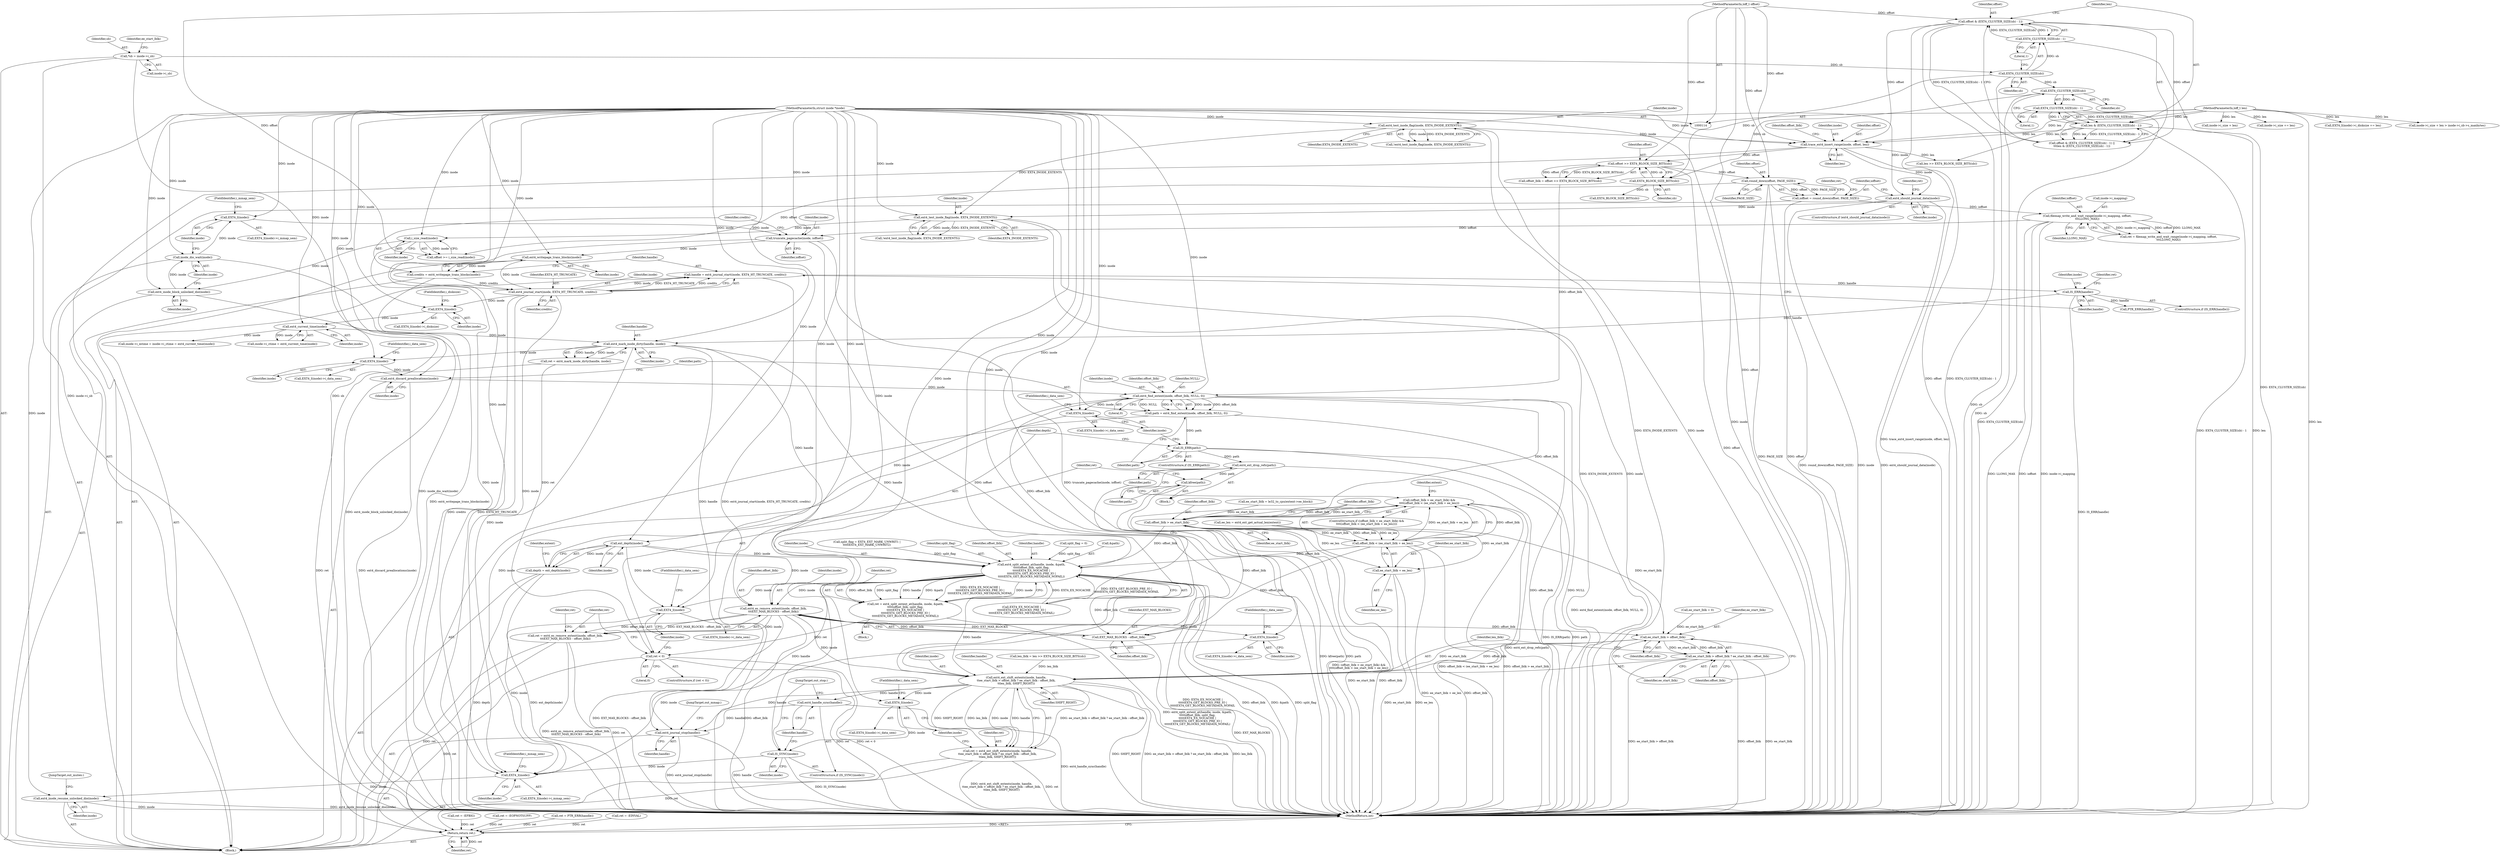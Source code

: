 digraph "0_linux_ea3d7209ca01da209cda6f0dea8be9cc4b7a933b_0@API" {
"1000339" [label="(Call,ext4_discard_preallocations(inode))"];
"1000336" [label="(Call,EXT4_I(inode))"];
"1000327" [label="(Call,ext4_mark_inode_dirty(handle, inode))"];
"1000296" [label="(Call,IS_ERR(handle))"];
"1000289" [label="(Call,handle = ext4_journal_start(inode, EXT4_HT_TRUNCATE, credits))"];
"1000291" [label="(Call,ext4_journal_start(inode, EXT4_HT_TRUNCATE, credits))"];
"1000287" [label="(Call,ext4_writepage_trans_blocks(inode))"];
"1000282" [label="(Call,truncate_pagecache(inode, ioffset))"];
"1000279" [label="(Call,EXT4_I(inode))"];
"1000274" [label="(Call,inode_dio_wait(inode))"];
"1000272" [label="(Call,ext4_inode_block_unlocked_dio(inode))"];
"1000264" [label="(Call,i_size_read(inode))"];
"1000234" [label="(Call,ext4_test_inode_flag(inode, EXT4_INODE_EXTENTS))"];
"1000197" [label="(Call,ext4_should_journal_data(inode))"];
"1000180" [label="(Call,trace_ext4_insert_range(inode, offset, len))"];
"1000148" [label="(Call,ext4_test_inode_flag(inode, EXT4_INODE_EXTENTS))"];
"1000115" [label="(MethodParameterIn,struct inode *inode)"];
"1000156" [label="(Call,offset & (EXT4_CLUSTER_SIZE(sb) - 1))"];
"1000116" [label="(MethodParameterIn,loff_t offset)"];
"1000158" [label="(Call,EXT4_CLUSTER_SIZE(sb) - 1)"];
"1000159" [label="(Call,EXT4_CLUSTER_SIZE(sb))"];
"1000120" [label="(Call,*sb = inode->i_sb)"];
"1000162" [label="(Call,len & (EXT4_CLUSTER_SIZE(sb) - 1))"];
"1000117" [label="(MethodParameterIn,loff_t len)"];
"1000164" [label="(Call,EXT4_CLUSTER_SIZE(sb) - 1)"];
"1000165" [label="(Call,EXT4_CLUSTER_SIZE(sb))"];
"1000217" [label="(Call,filemap_write_and_wait_range(inode->i_mapping, ioffset,\n\t\t\tLLONG_MAX))"];
"1000210" [label="(Call,ioffset = round_down(offset, PAGE_SIZE))"];
"1000212" [label="(Call,round_down(offset, PAGE_SIZE))"];
"1000186" [label="(Call,offset >> EXT4_BLOCK_SIZE_BITS(sb))"];
"1000188" [label="(Call,EXT4_BLOCK_SIZE_BITS(sb))"];
"1000285" [label="(Call,credits = ext4_writepage_trans_blocks(inode))"];
"1000323" [label="(Call,ext4_current_time(inode))"];
"1000311" [label="(Call,EXT4_I(inode))"];
"1000343" [label="(Call,ext4_find_extent(inode, offset_lblk, NULL, 0))"];
"1000341" [label="(Call,path = ext4_find_extent(inode, offset_lblk, NULL, 0))"];
"1000349" [label="(Call,IS_ERR(path))"];
"1000416" [label="(Call,ext4_ext_drop_refs(path))"];
"1000418" [label="(Call,kfree(path))"];
"1000355" [label="(Call,EXT4_I(inode))"];
"1000481" [label="(Call,EXT4_I(inode))"];
"1000484" [label="(Call,ext4_inode_resume_unlocked_dio(inode))"];
"1000361" [label="(Call,ext_depth(inode))"];
"1000359" [label="(Call,depth = ext_depth(inode))"];
"1000404" [label="(Call,ext4_split_extent_at(handle, inode, &path,\n\t\t\t\t\toffset_lblk, split_flag,\n\t\t\t\t\tEXT4_EX_NOCACHE |\n\t\t\t\t\tEXT4_GET_BLOCKS_PRE_IO |\n\t\t\t\t\tEXT4_GET_BLOCKS_METADATA_NOFAIL))"];
"1000402" [label="(Call,ret = ext4_split_extent_at(handle, inode, &path,\n\t\t\t\t\toffset_lblk, split_flag,\n\t\t\t\t\tEXT4_EX_NOCACHE |\n\t\t\t\t\tEXT4_GET_BLOCKS_PRE_IO |\n\t\t\t\t\tEXT4_GET_BLOCKS_METADATA_NOFAIL))"];
"1000421" [label="(Call,ret < 0)"];
"1000492" [label="(Return,return ret;)"];
"1000428" [label="(Call,EXT4_I(inode))"];
"1000434" [label="(Call,ext4_es_remove_extent(inode, offset_lblk,\n\t\t\tEXT_MAX_BLOCKS - offset_lblk))"];
"1000432" [label="(Call,ret = ext4_es_remove_extent(inode, offset_lblk,\n\t\t\tEXT_MAX_BLOCKS - offset_lblk))"];
"1000446" [label="(Call,EXT4_I(inode))"];
"1000452" [label="(Call,ext4_ext_shift_extents(inode, handle,\n\t\tee_start_lblk > offset_lblk ? ee_start_lblk : offset_lblk,\n\t\tlen_lblk, SHIFT_RIGHT))"];
"1000450" [label="(Call,ret = ext4_ext_shift_extents(inode, handle,\n\t\tee_start_lblk > offset_lblk ? ee_start_lblk : offset_lblk,\n\t\tlen_lblk, SHIFT_RIGHT))"];
"1000466" [label="(Call,EXT4_I(inode))"];
"1000470" [label="(Call,IS_SYNC(inode))"];
"1000472" [label="(Call,ext4_handle_sync(handle))"];
"1000475" [label="(Call,ext4_journal_stop(handle))"];
"1000456" [label="(Call,ee_start_lblk > offset_lblk)"];
"1000455" [label="(Call,ee_start_lblk > offset_lblk ? ee_start_lblk : offset_lblk)"];
"1000437" [label="(Call,EXT_MAX_BLOCKS - offset_lblk)"];
"1000385" [label="(Call,offset_lblk > ee_start_lblk)"];
"1000384" [label="(Call,(offset_lblk > ee_start_lblk) &&\n\t\t\t\t(offset_lblk < (ee_start_lblk + ee_len)))"];
"1000388" [label="(Call,offset_lblk < (ee_start_lblk + ee_len))"];
"1000390" [label="(Call,ee_start_lblk + ee_len)"];
"1000494" [label="(MethodReturn,int)"];
"1000265" [label="(Identifier,inode)"];
"1000189" [label="(Identifier,sb)"];
"1000482" [label="(Identifier,inode)"];
"1000274" [label="(Call,inode_dio_wait(inode))"];
"1000453" [label="(Identifier,inode)"];
"1000391" [label="(Identifier,ee_start_lblk)"];
"1000117" [label="(MethodParameterIn,loff_t len)"];
"1000477" [label="(JumpTarget,out_mmap:)"];
"1000235" [label="(Identifier,inode)"];
"1000340" [label="(Identifier,inode)"];
"1000469" [label="(ControlStructure,if (IS_SYNC(inode)))"];
"1000197" [label="(Call,ext4_should_journal_data(inode))"];
"1000288" [label="(Identifier,inode)"];
"1000120" [label="(Call,*sb = inode->i_sb)"];
"1000295" [label="(ControlStructure,if (IS_ERR(handle)))"];
"1000286" [label="(Identifier,credits)"];
"1000180" [label="(Call,trace_ext4_insert_range(inode, offset, len))"];
"1000402" [label="(Call,ret = ext4_split_extent_at(handle, inode, &path,\n\t\t\t\t\toffset_lblk, split_flag,\n\t\t\t\t\tEXT4_EX_NOCACHE |\n\t\t\t\t\tEXT4_GET_BLOCKS_PRE_IO |\n\t\t\t\t\tEXT4_GET_BLOCKS_METADATA_NOFAIL))"];
"1000475" [label="(Call,ext4_journal_stop(handle))"];
"1000451" [label="(Identifier,ret)"];
"1000293" [label="(Identifier,EXT4_HT_TRUNCATE)"];
"1000362" [label="(Identifier,inode)"];
"1000304" [label="(Call,inode->i_size += len)"];
"1000187" [label="(Identifier,offset)"];
"1000131" [label="(Call,ee_start_lblk = 0)"];
"1000345" [label="(Identifier,offset_lblk)"];
"1000485" [label="(Identifier,inode)"];
"1000383" [label="(ControlStructure,if ((offset_lblk > ee_start_lblk) &&\n\t\t\t\t(offset_lblk < (ee_start_lblk + ee_len))))"];
"1000470" [label="(Call,IS_SYNC(inode))"];
"1000492" [label="(Return,return ret;)"];
"1000161" [label="(Literal,1)"];
"1000158" [label="(Call,EXT4_CLUSTER_SIZE(sb) - 1)"];
"1000313" [label="(FieldIdentifier,i_disksize)"];
"1000336" [label="(Call,EXT4_I(inode))"];
"1000218" [label="(Call,inode->i_mapping)"];
"1000360" [label="(Identifier,depth)"];
"1000403" [label="(Identifier,ret)"];
"1000122" [label="(Call,inode->i_sb)"];
"1000162" [label="(Call,len & (EXT4_CLUSTER_SIZE(sb) - 1))"];
"1000436" [label="(Identifier,offset_lblk)"];
"1000309" [label="(Call,EXT4_I(inode)->i_disksize += len)"];
"1000188" [label="(Call,EXT4_BLOCK_SIZE_BITS(sb))"];
"1000290" [label="(Identifier,handle)"];
"1000285" [label="(Call,credits = ext4_writepage_trans_blocks(inode))"];
"1000361" [label="(Call,ext_depth(inode))"];
"1000433" [label="(Identifier,ret)"];
"1000116" [label="(MethodParameterIn,loff_t offset)"];
"1000466" [label="(Call,EXT4_I(inode))"];
"1000418" [label="(Call,kfree(path))"];
"1000437" [label="(Call,EXT_MAX_BLOCKS - offset_lblk)"];
"1000455" [label="(Call,ee_start_lblk > offset_lblk ? ee_start_lblk : offset_lblk)"];
"1000454" [label="(Identifier,handle)"];
"1000182" [label="(Identifier,offset)"];
"1000359" [label="(Call,depth = ext_depth(inode))"];
"1000405" [label="(Identifier,handle)"];
"1000461" [label="(Identifier,len_lblk)"];
"1000421" [label="(Call,ret < 0)"];
"1000435" [label="(Identifier,inode)"];
"1000297" [label="(Identifier,handle)"];
"1000356" [label="(Identifier,inode)"];
"1000275" [label="(Identifier,inode)"];
"1000212" [label="(Call,round_down(offset, PAGE_SIZE))"];
"1000354" [label="(Call,EXT4_I(inode)->i_data_sem)"];
"1000256" [label="(Call,ret = -EFBIG)"];
"1000311" [label="(Call,EXT4_I(inode))"];
"1000236" [label="(Identifier,EXT4_INODE_EXTENTS)"];
"1000118" [label="(Block,)"];
"1000319" [label="(Call,inode->i_ctime = ext4_current_time(inode))"];
"1000422" [label="(Identifier,ret)"];
"1000323" [label="(Call,ext4_current_time(inode))"];
"1000428" [label="(Call,EXT4_I(inode))"];
"1000432" [label="(Call,ret = ext4_es_remove_extent(inode, offset_lblk,\n\t\t\tEXT_MAX_BLOCKS - offset_lblk))"];
"1000346" [label="(Identifier,NULL)"];
"1000147" [label="(Call,!ext4_test_inode_flag(inode, EXT4_INODE_EXTENTS))"];
"1000483" [label="(FieldIdentifier,i_mmap_sem)"];
"1000150" [label="(Identifier,EXT4_INODE_EXTENTS)"];
"1000434" [label="(Call,ext4_es_remove_extent(inode, offset_lblk,\n\t\t\tEXT_MAX_BLOCKS - offset_lblk))"];
"1000389" [label="(Identifier,offset_lblk)"];
"1000459" [label="(Identifier,ee_start_lblk)"];
"1000216" [label="(Identifier,ret)"];
"1000159" [label="(Call,EXT4_CLUSTER_SIZE(sb))"];
"1000349" [label="(Call,IS_ERR(path))"];
"1000493" [label="(Identifier,ret)"];
"1000450" [label="(Call,ret = ext4_ext_shift_extents(inode, handle,\n\t\tee_start_lblk > offset_lblk ? ee_start_lblk : offset_lblk,\n\t\tlen_lblk, SHIFT_RIGHT))"];
"1000165" [label="(Call,EXT4_CLUSTER_SIZE(sb))"];
"1000238" [label="(Call,ret = -EOPNOTSUPP)"];
"1000222" [label="(Identifier,LLONG_MAX)"];
"1000481" [label="(Call,EXT4_I(inode))"];
"1000217" [label="(Call,filemap_write_and_wait_range(inode->i_mapping, ioffset,\n\t\t\tLLONG_MAX))"];
"1000344" [label="(Identifier,inode)"];
"1000280" [label="(Identifier,inode)"];
"1000201" [label="(Identifier,ret)"];
"1000234" [label="(Call,ext4_test_inode_flag(inode, EXT4_INODE_EXTENTS))"];
"1000329" [label="(Identifier,inode)"];
"1000357" [label="(FieldIdentifier,i_data_sem)"];
"1000393" [label="(Block,)"];
"1000164" [label="(Call,EXT4_CLUSTER_SIZE(sb) - 1)"];
"1000160" [label="(Identifier,sb)"];
"1000430" [label="(FieldIdentifier,i_data_sem)"];
"1000386" [label="(Identifier,offset_lblk)"];
"1000474" [label="(JumpTarget,out_stop:)"];
"1000373" [label="(Call,ee_start_lblk = le32_to_cpu(extent->ee_block))"];
"1000132" [label="(Identifier,ee_start_lblk)"];
"1000448" [label="(FieldIdentifier,i_data_sem)"];
"1000438" [label="(Identifier,EXT_MAX_BLOCKS)"];
"1000446" [label="(Call,EXT4_I(inode))"];
"1000292" [label="(Identifier,inode)"];
"1000417" [label="(Identifier,path)"];
"1000324" [label="(Identifier,inode)"];
"1000385" [label="(Call,offset_lblk > ee_start_lblk)"];
"1000184" [label="(Call,offset_lblk = offset >> EXT4_BLOCK_SIZE_BITS(sb))"];
"1000312" [label="(Identifier,inode)"];
"1000142" [label="(Call,split_flag = 0)"];
"1000439" [label="(Identifier,offset_lblk)"];
"1000279" [label="(Call,EXT4_I(inode))"];
"1000355" [label="(Call,EXT4_I(inode))"];
"1000244" [label="(Call,inode->i_size + len > inode->i_sb->s_maxbytes)"];
"1000486" [label="(JumpTarget,out_mutex:)"];
"1000392" [label="(Identifier,ee_len)"];
"1000221" [label="(Identifier,ioffset)"];
"1000315" [label="(Call,inode->i_mtime = inode->i_ctime = ext4_current_time(inode))"];
"1000299" [label="(Call,ret = PTR_ERR(handle))"];
"1000264" [label="(Call,i_size_read(inode))"];
"1000115" [label="(MethodParameterIn,struct inode *inode)"];
"1000166" [label="(Identifier,sb)"];
"1000325" [label="(Call,ret = ext4_mark_inode_dirty(handle, inode))"];
"1000396" [label="(Identifier,extent)"];
"1000328" [label="(Identifier,handle)"];
"1000379" [label="(Call,ee_len = ext4_ext_get_actual_len(extent))"];
"1000300" [label="(Identifier,ret)"];
"1000407" [label="(Call,&path)"];
"1000387" [label="(Identifier,ee_start_lblk)"];
"1000190" [label="(Call,len_lblk = len >> EXT4_BLOCK_SIZE_BITS(sb))"];
"1000411" [label="(Call,EXT4_EX_NOCACHE |\n\t\t\t\t\tEXT4_GET_BLOCKS_PRE_IO |\n\t\t\t\t\tEXT4_GET_BLOCKS_METADATA_NOFAIL)"];
"1000186" [label="(Call,offset >> EXT4_BLOCK_SIZE_BITS(sb))"];
"1000342" [label="(Identifier,path)"];
"1000156" [label="(Call,offset & (EXT4_CLUSTER_SIZE(sb) - 1))"];
"1000419" [label="(Identifier,path)"];
"1000457" [label="(Identifier,ee_start_lblk)"];
"1000211" [label="(Identifier,ioffset)"];
"1000406" [label="(Identifier,inode)"];
"1000272" [label="(Call,ext4_inode_block_unlocked_dio(inode))"];
"1000294" [label="(Identifier,credits)"];
"1000335" [label="(Call,EXT4_I(inode)->i_data_sem)"];
"1000198" [label="(Identifier,inode)"];
"1000192" [label="(Call,len >> EXT4_BLOCK_SIZE_BITS(sb))"];
"1000183" [label="(Identifier,len)"];
"1000310" [label="(Call,EXT4_I(inode)->i_disksize)"];
"1000210" [label="(Call,ioffset = round_down(offset, PAGE_SIZE))"];
"1000348" [label="(ControlStructure,if (IS_ERR(path)))"];
"1000185" [label="(Identifier,offset_lblk)"];
"1000214" [label="(Identifier,PAGE_SIZE)"];
"1000364" [label="(Identifier,extent)"];
"1000233" [label="(Call,!ext4_test_inode_flag(inode, EXT4_INODE_EXTENTS))"];
"1000296" [label="(Call,IS_ERR(handle))"];
"1000397" [label="(Call,split_flag = EXT4_EXT_MARK_UNWRIT1 |\n\t\t\t\t\tEXT4_EXT_MARK_UNWRIT2)"];
"1000155" [label="(Call,offset & (EXT4_CLUSTER_SIZE(sb) - 1) ||\n\t\t\tlen & (EXT4_CLUSTER_SIZE(sb) - 1))"];
"1000423" [label="(Literal,0)"];
"1000462" [label="(Identifier,SHIFT_RIGHT)"];
"1000429" [label="(Identifier,inode)"];
"1000460" [label="(Identifier,offset_lblk)"];
"1000338" [label="(FieldIdentifier,i_data_sem)"];
"1000468" [label="(FieldIdentifier,i_data_sem)"];
"1000420" [label="(ControlStructure,if (ret < 0))"];
"1000327" [label="(Call,ext4_mark_inode_dirty(handle, inode))"];
"1000452" [label="(Call,ext4_ext_shift_extents(inode, handle,\n\t\tee_start_lblk > offset_lblk ? ee_start_lblk : offset_lblk,\n\t\tlen_lblk, SHIFT_RIGHT))"];
"1000343" [label="(Call,ext4_find_extent(inode, offset_lblk, NULL, 0))"];
"1000456" [label="(Call,ee_start_lblk > offset_lblk)"];
"1000471" [label="(Identifier,inode)"];
"1000283" [label="(Identifier,inode)"];
"1000476" [label="(Identifier,handle)"];
"1000410" [label="(Identifier,split_flag)"];
"1000267" [label="(Call,ret = -EINVAL)"];
"1000291" [label="(Call,ext4_journal_start(inode, EXT4_HT_TRUNCATE, credits))"];
"1000163" [label="(Identifier,len)"];
"1000465" [label="(Call,EXT4_I(inode)->i_data_sem)"];
"1000278" [label="(Call,EXT4_I(inode)->i_mmap_sem)"];
"1000157" [label="(Identifier,offset)"];
"1000347" [label="(Literal,0)"];
"1000167" [label="(Literal,1)"];
"1000447" [label="(Identifier,inode)"];
"1000194" [label="(Call,EXT4_BLOCK_SIZE_BITS(sb))"];
"1000196" [label="(ControlStructure,if (ext4_should_journal_data(inode)))"];
"1000284" [label="(Identifier,ioffset)"];
"1000213" [label="(Identifier,offset)"];
"1000480" [label="(Call,EXT4_I(inode)->i_mmap_sem)"];
"1000427" [label="(Call,EXT4_I(inode)->i_data_sem)"];
"1000262" [label="(Call,offset >= i_size_read(inode))"];
"1000388" [label="(Call,offset_lblk < (ee_start_lblk + ee_len))"];
"1000301" [label="(Call,PTR_ERR(handle))"];
"1000441" [label="(Identifier,ret)"];
"1000281" [label="(FieldIdentifier,i_mmap_sem)"];
"1000390" [label="(Call,ee_start_lblk + ee_len)"];
"1000306" [label="(Identifier,inode)"];
"1000282" [label="(Call,truncate_pagecache(inode, ioffset))"];
"1000287" [label="(Call,ext4_writepage_trans_blocks(inode))"];
"1000149" [label="(Identifier,inode)"];
"1000339" [label="(Call,ext4_discard_preallocations(inode))"];
"1000350" [label="(Identifier,path)"];
"1000467" [label="(Identifier,inode)"];
"1000273" [label="(Identifier,inode)"];
"1000289" [label="(Call,handle = ext4_journal_start(inode, EXT4_HT_TRUNCATE, credits))"];
"1000472" [label="(Call,ext4_handle_sync(handle))"];
"1000372" [label="(Block,)"];
"1000337" [label="(Identifier,inode)"];
"1000445" [label="(Call,EXT4_I(inode)->i_data_sem)"];
"1000181" [label="(Identifier,inode)"];
"1000404" [label="(Call,ext4_split_extent_at(handle, inode, &path,\n\t\t\t\t\toffset_lblk, split_flag,\n\t\t\t\t\tEXT4_EX_NOCACHE |\n\t\t\t\t\tEXT4_GET_BLOCKS_PRE_IO |\n\t\t\t\t\tEXT4_GET_BLOCKS_METADATA_NOFAIL))"];
"1000341" [label="(Call,path = ext4_find_extent(inode, offset_lblk, NULL, 0))"];
"1000245" [label="(Call,inode->i_size + len)"];
"1000458" [label="(Identifier,offset_lblk)"];
"1000384" [label="(Call,(offset_lblk > ee_start_lblk) &&\n\t\t\t\t(offset_lblk < (ee_start_lblk + ee_len)))"];
"1000148" [label="(Call,ext4_test_inode_flag(inode, EXT4_INODE_EXTENTS))"];
"1000484" [label="(Call,ext4_inode_resume_unlocked_dio(inode))"];
"1000416" [label="(Call,ext4_ext_drop_refs(path))"];
"1000473" [label="(Identifier,handle)"];
"1000409" [label="(Identifier,offset_lblk)"];
"1000215" [label="(Call,ret = filemap_write_and_wait_range(inode->i_mapping, ioffset,\n\t\t\tLLONG_MAX))"];
"1000121" [label="(Identifier,sb)"];
"1000339" -> "1000118"  [label="AST: "];
"1000339" -> "1000340"  [label="CFG: "];
"1000340" -> "1000339"  [label="AST: "];
"1000342" -> "1000339"  [label="CFG: "];
"1000339" -> "1000494"  [label="DDG: ext4_discard_preallocations(inode)"];
"1000336" -> "1000339"  [label="DDG: inode"];
"1000115" -> "1000339"  [label="DDG: inode"];
"1000339" -> "1000343"  [label="DDG: inode"];
"1000336" -> "1000335"  [label="AST: "];
"1000336" -> "1000337"  [label="CFG: "];
"1000337" -> "1000336"  [label="AST: "];
"1000338" -> "1000336"  [label="CFG: "];
"1000327" -> "1000336"  [label="DDG: inode"];
"1000115" -> "1000336"  [label="DDG: inode"];
"1000327" -> "1000325"  [label="AST: "];
"1000327" -> "1000329"  [label="CFG: "];
"1000328" -> "1000327"  [label="AST: "];
"1000329" -> "1000327"  [label="AST: "];
"1000325" -> "1000327"  [label="CFG: "];
"1000327" -> "1000325"  [label="DDG: handle"];
"1000327" -> "1000325"  [label="DDG: inode"];
"1000296" -> "1000327"  [label="DDG: handle"];
"1000323" -> "1000327"  [label="DDG: inode"];
"1000115" -> "1000327"  [label="DDG: inode"];
"1000327" -> "1000404"  [label="DDG: handle"];
"1000327" -> "1000452"  [label="DDG: handle"];
"1000327" -> "1000475"  [label="DDG: handle"];
"1000327" -> "1000481"  [label="DDG: inode"];
"1000296" -> "1000295"  [label="AST: "];
"1000296" -> "1000297"  [label="CFG: "];
"1000297" -> "1000296"  [label="AST: "];
"1000300" -> "1000296"  [label="CFG: "];
"1000306" -> "1000296"  [label="CFG: "];
"1000296" -> "1000494"  [label="DDG: IS_ERR(handle)"];
"1000289" -> "1000296"  [label="DDG: handle"];
"1000296" -> "1000301"  [label="DDG: handle"];
"1000289" -> "1000118"  [label="AST: "];
"1000289" -> "1000291"  [label="CFG: "];
"1000290" -> "1000289"  [label="AST: "];
"1000291" -> "1000289"  [label="AST: "];
"1000297" -> "1000289"  [label="CFG: "];
"1000289" -> "1000494"  [label="DDG: ext4_journal_start(inode, EXT4_HT_TRUNCATE, credits)"];
"1000291" -> "1000289"  [label="DDG: inode"];
"1000291" -> "1000289"  [label="DDG: EXT4_HT_TRUNCATE"];
"1000291" -> "1000289"  [label="DDG: credits"];
"1000291" -> "1000294"  [label="CFG: "];
"1000292" -> "1000291"  [label="AST: "];
"1000293" -> "1000291"  [label="AST: "];
"1000294" -> "1000291"  [label="AST: "];
"1000291" -> "1000494"  [label="DDG: credits"];
"1000291" -> "1000494"  [label="DDG: EXT4_HT_TRUNCATE"];
"1000287" -> "1000291"  [label="DDG: inode"];
"1000115" -> "1000291"  [label="DDG: inode"];
"1000285" -> "1000291"  [label="DDG: credits"];
"1000291" -> "1000311"  [label="DDG: inode"];
"1000291" -> "1000481"  [label="DDG: inode"];
"1000287" -> "1000285"  [label="AST: "];
"1000287" -> "1000288"  [label="CFG: "];
"1000288" -> "1000287"  [label="AST: "];
"1000285" -> "1000287"  [label="CFG: "];
"1000287" -> "1000285"  [label="DDG: inode"];
"1000282" -> "1000287"  [label="DDG: inode"];
"1000115" -> "1000287"  [label="DDG: inode"];
"1000282" -> "1000118"  [label="AST: "];
"1000282" -> "1000284"  [label="CFG: "];
"1000283" -> "1000282"  [label="AST: "];
"1000284" -> "1000282"  [label="AST: "];
"1000286" -> "1000282"  [label="CFG: "];
"1000282" -> "1000494"  [label="DDG: truncate_pagecache(inode, ioffset)"];
"1000282" -> "1000494"  [label="DDG: ioffset"];
"1000279" -> "1000282"  [label="DDG: inode"];
"1000115" -> "1000282"  [label="DDG: inode"];
"1000217" -> "1000282"  [label="DDG: ioffset"];
"1000279" -> "1000278"  [label="AST: "];
"1000279" -> "1000280"  [label="CFG: "];
"1000280" -> "1000279"  [label="AST: "];
"1000281" -> "1000279"  [label="CFG: "];
"1000274" -> "1000279"  [label="DDG: inode"];
"1000115" -> "1000279"  [label="DDG: inode"];
"1000274" -> "1000118"  [label="AST: "];
"1000274" -> "1000275"  [label="CFG: "];
"1000275" -> "1000274"  [label="AST: "];
"1000280" -> "1000274"  [label="CFG: "];
"1000274" -> "1000494"  [label="DDG: inode_dio_wait(inode)"];
"1000272" -> "1000274"  [label="DDG: inode"];
"1000115" -> "1000274"  [label="DDG: inode"];
"1000272" -> "1000118"  [label="AST: "];
"1000272" -> "1000273"  [label="CFG: "];
"1000273" -> "1000272"  [label="AST: "];
"1000275" -> "1000272"  [label="CFG: "];
"1000272" -> "1000494"  [label="DDG: ext4_inode_block_unlocked_dio(inode)"];
"1000264" -> "1000272"  [label="DDG: inode"];
"1000115" -> "1000272"  [label="DDG: inode"];
"1000264" -> "1000262"  [label="AST: "];
"1000264" -> "1000265"  [label="CFG: "];
"1000265" -> "1000264"  [label="AST: "];
"1000262" -> "1000264"  [label="CFG: "];
"1000264" -> "1000494"  [label="DDG: inode"];
"1000264" -> "1000262"  [label="DDG: inode"];
"1000234" -> "1000264"  [label="DDG: inode"];
"1000115" -> "1000264"  [label="DDG: inode"];
"1000234" -> "1000233"  [label="AST: "];
"1000234" -> "1000236"  [label="CFG: "];
"1000235" -> "1000234"  [label="AST: "];
"1000236" -> "1000234"  [label="AST: "];
"1000233" -> "1000234"  [label="CFG: "];
"1000234" -> "1000494"  [label="DDG: EXT4_INODE_EXTENTS"];
"1000234" -> "1000494"  [label="DDG: inode"];
"1000234" -> "1000233"  [label="DDG: inode"];
"1000234" -> "1000233"  [label="DDG: EXT4_INODE_EXTENTS"];
"1000197" -> "1000234"  [label="DDG: inode"];
"1000115" -> "1000234"  [label="DDG: inode"];
"1000148" -> "1000234"  [label="DDG: EXT4_INODE_EXTENTS"];
"1000197" -> "1000196"  [label="AST: "];
"1000197" -> "1000198"  [label="CFG: "];
"1000198" -> "1000197"  [label="AST: "];
"1000201" -> "1000197"  [label="CFG: "];
"1000211" -> "1000197"  [label="CFG: "];
"1000197" -> "1000494"  [label="DDG: ext4_should_journal_data(inode)"];
"1000197" -> "1000494"  [label="DDG: inode"];
"1000180" -> "1000197"  [label="DDG: inode"];
"1000115" -> "1000197"  [label="DDG: inode"];
"1000180" -> "1000118"  [label="AST: "];
"1000180" -> "1000183"  [label="CFG: "];
"1000181" -> "1000180"  [label="AST: "];
"1000182" -> "1000180"  [label="AST: "];
"1000183" -> "1000180"  [label="AST: "];
"1000185" -> "1000180"  [label="CFG: "];
"1000180" -> "1000494"  [label="DDG: trace_ext4_insert_range(inode, offset, len)"];
"1000148" -> "1000180"  [label="DDG: inode"];
"1000115" -> "1000180"  [label="DDG: inode"];
"1000156" -> "1000180"  [label="DDG: offset"];
"1000116" -> "1000180"  [label="DDG: offset"];
"1000162" -> "1000180"  [label="DDG: len"];
"1000117" -> "1000180"  [label="DDG: len"];
"1000180" -> "1000186"  [label="DDG: offset"];
"1000180" -> "1000192"  [label="DDG: len"];
"1000148" -> "1000147"  [label="AST: "];
"1000148" -> "1000150"  [label="CFG: "];
"1000149" -> "1000148"  [label="AST: "];
"1000150" -> "1000148"  [label="AST: "];
"1000147" -> "1000148"  [label="CFG: "];
"1000148" -> "1000494"  [label="DDG: inode"];
"1000148" -> "1000494"  [label="DDG: EXT4_INODE_EXTENTS"];
"1000148" -> "1000147"  [label="DDG: inode"];
"1000148" -> "1000147"  [label="DDG: EXT4_INODE_EXTENTS"];
"1000115" -> "1000148"  [label="DDG: inode"];
"1000115" -> "1000114"  [label="AST: "];
"1000115" -> "1000494"  [label="DDG: inode"];
"1000115" -> "1000311"  [label="DDG: inode"];
"1000115" -> "1000323"  [label="DDG: inode"];
"1000115" -> "1000343"  [label="DDG: inode"];
"1000115" -> "1000355"  [label="DDG: inode"];
"1000115" -> "1000361"  [label="DDG: inode"];
"1000115" -> "1000404"  [label="DDG: inode"];
"1000115" -> "1000428"  [label="DDG: inode"];
"1000115" -> "1000434"  [label="DDG: inode"];
"1000115" -> "1000446"  [label="DDG: inode"];
"1000115" -> "1000452"  [label="DDG: inode"];
"1000115" -> "1000466"  [label="DDG: inode"];
"1000115" -> "1000470"  [label="DDG: inode"];
"1000115" -> "1000481"  [label="DDG: inode"];
"1000115" -> "1000484"  [label="DDG: inode"];
"1000156" -> "1000155"  [label="AST: "];
"1000156" -> "1000158"  [label="CFG: "];
"1000157" -> "1000156"  [label="AST: "];
"1000158" -> "1000156"  [label="AST: "];
"1000163" -> "1000156"  [label="CFG: "];
"1000155" -> "1000156"  [label="CFG: "];
"1000156" -> "1000494"  [label="DDG: offset"];
"1000156" -> "1000494"  [label="DDG: EXT4_CLUSTER_SIZE(sb) - 1"];
"1000156" -> "1000155"  [label="DDG: offset"];
"1000156" -> "1000155"  [label="DDG: EXT4_CLUSTER_SIZE(sb) - 1"];
"1000116" -> "1000156"  [label="DDG: offset"];
"1000158" -> "1000156"  [label="DDG: EXT4_CLUSTER_SIZE(sb)"];
"1000158" -> "1000156"  [label="DDG: 1"];
"1000116" -> "1000114"  [label="AST: "];
"1000116" -> "1000494"  [label="DDG: offset"];
"1000116" -> "1000186"  [label="DDG: offset"];
"1000116" -> "1000212"  [label="DDG: offset"];
"1000116" -> "1000262"  [label="DDG: offset"];
"1000158" -> "1000161"  [label="CFG: "];
"1000159" -> "1000158"  [label="AST: "];
"1000161" -> "1000158"  [label="AST: "];
"1000158" -> "1000494"  [label="DDG: EXT4_CLUSTER_SIZE(sb)"];
"1000159" -> "1000158"  [label="DDG: sb"];
"1000159" -> "1000160"  [label="CFG: "];
"1000160" -> "1000159"  [label="AST: "];
"1000161" -> "1000159"  [label="CFG: "];
"1000159" -> "1000494"  [label="DDG: sb"];
"1000120" -> "1000159"  [label="DDG: sb"];
"1000159" -> "1000165"  [label="DDG: sb"];
"1000159" -> "1000188"  [label="DDG: sb"];
"1000120" -> "1000118"  [label="AST: "];
"1000120" -> "1000122"  [label="CFG: "];
"1000121" -> "1000120"  [label="AST: "];
"1000122" -> "1000120"  [label="AST: "];
"1000132" -> "1000120"  [label="CFG: "];
"1000120" -> "1000494"  [label="DDG: sb"];
"1000120" -> "1000494"  [label="DDG: inode->i_sb"];
"1000162" -> "1000155"  [label="AST: "];
"1000162" -> "1000164"  [label="CFG: "];
"1000163" -> "1000162"  [label="AST: "];
"1000164" -> "1000162"  [label="AST: "];
"1000155" -> "1000162"  [label="CFG: "];
"1000162" -> "1000494"  [label="DDG: EXT4_CLUSTER_SIZE(sb) - 1"];
"1000162" -> "1000494"  [label="DDG: len"];
"1000162" -> "1000155"  [label="DDG: len"];
"1000162" -> "1000155"  [label="DDG: EXT4_CLUSTER_SIZE(sb) - 1"];
"1000117" -> "1000162"  [label="DDG: len"];
"1000164" -> "1000162"  [label="DDG: EXT4_CLUSTER_SIZE(sb)"];
"1000164" -> "1000162"  [label="DDG: 1"];
"1000117" -> "1000114"  [label="AST: "];
"1000117" -> "1000494"  [label="DDG: len"];
"1000117" -> "1000192"  [label="DDG: len"];
"1000117" -> "1000244"  [label="DDG: len"];
"1000117" -> "1000245"  [label="DDG: len"];
"1000117" -> "1000304"  [label="DDG: len"];
"1000117" -> "1000309"  [label="DDG: len"];
"1000164" -> "1000167"  [label="CFG: "];
"1000165" -> "1000164"  [label="AST: "];
"1000167" -> "1000164"  [label="AST: "];
"1000164" -> "1000494"  [label="DDG: EXT4_CLUSTER_SIZE(sb)"];
"1000165" -> "1000164"  [label="DDG: sb"];
"1000165" -> "1000166"  [label="CFG: "];
"1000166" -> "1000165"  [label="AST: "];
"1000167" -> "1000165"  [label="CFG: "];
"1000165" -> "1000494"  [label="DDG: sb"];
"1000165" -> "1000188"  [label="DDG: sb"];
"1000217" -> "1000215"  [label="AST: "];
"1000217" -> "1000222"  [label="CFG: "];
"1000218" -> "1000217"  [label="AST: "];
"1000221" -> "1000217"  [label="AST: "];
"1000222" -> "1000217"  [label="AST: "];
"1000215" -> "1000217"  [label="CFG: "];
"1000217" -> "1000494"  [label="DDG: ioffset"];
"1000217" -> "1000494"  [label="DDG: inode->i_mapping"];
"1000217" -> "1000494"  [label="DDG: LLONG_MAX"];
"1000217" -> "1000215"  [label="DDG: inode->i_mapping"];
"1000217" -> "1000215"  [label="DDG: ioffset"];
"1000217" -> "1000215"  [label="DDG: LLONG_MAX"];
"1000210" -> "1000217"  [label="DDG: ioffset"];
"1000210" -> "1000118"  [label="AST: "];
"1000210" -> "1000212"  [label="CFG: "];
"1000211" -> "1000210"  [label="AST: "];
"1000212" -> "1000210"  [label="AST: "];
"1000216" -> "1000210"  [label="CFG: "];
"1000210" -> "1000494"  [label="DDG: round_down(offset, PAGE_SIZE)"];
"1000212" -> "1000210"  [label="DDG: offset"];
"1000212" -> "1000210"  [label="DDG: PAGE_SIZE"];
"1000212" -> "1000214"  [label="CFG: "];
"1000213" -> "1000212"  [label="AST: "];
"1000214" -> "1000212"  [label="AST: "];
"1000212" -> "1000494"  [label="DDG: PAGE_SIZE"];
"1000212" -> "1000494"  [label="DDG: offset"];
"1000186" -> "1000212"  [label="DDG: offset"];
"1000212" -> "1000262"  [label="DDG: offset"];
"1000186" -> "1000184"  [label="AST: "];
"1000186" -> "1000188"  [label="CFG: "];
"1000187" -> "1000186"  [label="AST: "];
"1000188" -> "1000186"  [label="AST: "];
"1000184" -> "1000186"  [label="CFG: "];
"1000186" -> "1000494"  [label="DDG: offset"];
"1000186" -> "1000184"  [label="DDG: offset"];
"1000186" -> "1000184"  [label="DDG: EXT4_BLOCK_SIZE_BITS(sb)"];
"1000188" -> "1000186"  [label="DDG: sb"];
"1000188" -> "1000189"  [label="CFG: "];
"1000189" -> "1000188"  [label="AST: "];
"1000188" -> "1000194"  [label="DDG: sb"];
"1000285" -> "1000118"  [label="AST: "];
"1000286" -> "1000285"  [label="AST: "];
"1000290" -> "1000285"  [label="CFG: "];
"1000285" -> "1000494"  [label="DDG: ext4_writepage_trans_blocks(inode)"];
"1000323" -> "1000319"  [label="AST: "];
"1000323" -> "1000324"  [label="CFG: "];
"1000324" -> "1000323"  [label="AST: "];
"1000319" -> "1000323"  [label="CFG: "];
"1000323" -> "1000315"  [label="DDG: inode"];
"1000323" -> "1000319"  [label="DDG: inode"];
"1000311" -> "1000323"  [label="DDG: inode"];
"1000311" -> "1000310"  [label="AST: "];
"1000311" -> "1000312"  [label="CFG: "];
"1000312" -> "1000311"  [label="AST: "];
"1000313" -> "1000311"  [label="CFG: "];
"1000343" -> "1000341"  [label="AST: "];
"1000343" -> "1000347"  [label="CFG: "];
"1000344" -> "1000343"  [label="AST: "];
"1000345" -> "1000343"  [label="AST: "];
"1000346" -> "1000343"  [label="AST: "];
"1000347" -> "1000343"  [label="AST: "];
"1000341" -> "1000343"  [label="CFG: "];
"1000343" -> "1000494"  [label="DDG: NULL"];
"1000343" -> "1000494"  [label="DDG: offset_lblk"];
"1000343" -> "1000341"  [label="DDG: inode"];
"1000343" -> "1000341"  [label="DDG: offset_lblk"];
"1000343" -> "1000341"  [label="DDG: NULL"];
"1000343" -> "1000341"  [label="DDG: 0"];
"1000184" -> "1000343"  [label="DDG: offset_lblk"];
"1000343" -> "1000355"  [label="DDG: inode"];
"1000343" -> "1000361"  [label="DDG: inode"];
"1000343" -> "1000385"  [label="DDG: offset_lblk"];
"1000343" -> "1000437"  [label="DDG: offset_lblk"];
"1000341" -> "1000118"  [label="AST: "];
"1000342" -> "1000341"  [label="AST: "];
"1000350" -> "1000341"  [label="CFG: "];
"1000341" -> "1000494"  [label="DDG: ext4_find_extent(inode, offset_lblk, NULL, 0)"];
"1000341" -> "1000349"  [label="DDG: path"];
"1000349" -> "1000348"  [label="AST: "];
"1000349" -> "1000350"  [label="CFG: "];
"1000350" -> "1000349"  [label="AST: "];
"1000356" -> "1000349"  [label="CFG: "];
"1000360" -> "1000349"  [label="CFG: "];
"1000349" -> "1000494"  [label="DDG: IS_ERR(path)"];
"1000349" -> "1000494"  [label="DDG: path"];
"1000349" -> "1000416"  [label="DDG: path"];
"1000416" -> "1000372"  [label="AST: "];
"1000416" -> "1000417"  [label="CFG: "];
"1000417" -> "1000416"  [label="AST: "];
"1000419" -> "1000416"  [label="CFG: "];
"1000416" -> "1000494"  [label="DDG: ext4_ext_drop_refs(path)"];
"1000416" -> "1000418"  [label="DDG: path"];
"1000418" -> "1000372"  [label="AST: "];
"1000418" -> "1000419"  [label="CFG: "];
"1000419" -> "1000418"  [label="AST: "];
"1000422" -> "1000418"  [label="CFG: "];
"1000418" -> "1000494"  [label="DDG: kfree(path)"];
"1000418" -> "1000494"  [label="DDG: path"];
"1000355" -> "1000354"  [label="AST: "];
"1000355" -> "1000356"  [label="CFG: "];
"1000356" -> "1000355"  [label="AST: "];
"1000357" -> "1000355"  [label="CFG: "];
"1000355" -> "1000481"  [label="DDG: inode"];
"1000481" -> "1000480"  [label="AST: "];
"1000481" -> "1000482"  [label="CFG: "];
"1000482" -> "1000481"  [label="AST: "];
"1000483" -> "1000481"  [label="CFG: "];
"1000470" -> "1000481"  [label="DDG: inode"];
"1000428" -> "1000481"  [label="DDG: inode"];
"1000446" -> "1000481"  [label="DDG: inode"];
"1000481" -> "1000484"  [label="DDG: inode"];
"1000484" -> "1000118"  [label="AST: "];
"1000484" -> "1000485"  [label="CFG: "];
"1000485" -> "1000484"  [label="AST: "];
"1000486" -> "1000484"  [label="CFG: "];
"1000484" -> "1000494"  [label="DDG: inode"];
"1000484" -> "1000494"  [label="DDG: ext4_inode_resume_unlocked_dio(inode)"];
"1000361" -> "1000359"  [label="AST: "];
"1000361" -> "1000362"  [label="CFG: "];
"1000362" -> "1000361"  [label="AST: "];
"1000359" -> "1000361"  [label="CFG: "];
"1000361" -> "1000359"  [label="DDG: inode"];
"1000361" -> "1000404"  [label="DDG: inode"];
"1000361" -> "1000428"  [label="DDG: inode"];
"1000361" -> "1000434"  [label="DDG: inode"];
"1000359" -> "1000118"  [label="AST: "];
"1000360" -> "1000359"  [label="AST: "];
"1000364" -> "1000359"  [label="CFG: "];
"1000359" -> "1000494"  [label="DDG: ext_depth(inode)"];
"1000359" -> "1000494"  [label="DDG: depth"];
"1000404" -> "1000402"  [label="AST: "];
"1000404" -> "1000411"  [label="CFG: "];
"1000405" -> "1000404"  [label="AST: "];
"1000406" -> "1000404"  [label="AST: "];
"1000407" -> "1000404"  [label="AST: "];
"1000409" -> "1000404"  [label="AST: "];
"1000410" -> "1000404"  [label="AST: "];
"1000411" -> "1000404"  [label="AST: "];
"1000402" -> "1000404"  [label="CFG: "];
"1000404" -> "1000494"  [label="DDG: EXT4_EX_NOCACHE |\n\t\t\t\t\tEXT4_GET_BLOCKS_PRE_IO |\n\t\t\t\t\tEXT4_GET_BLOCKS_METADATA_NOFAIL"];
"1000404" -> "1000494"  [label="DDG: offset_lblk"];
"1000404" -> "1000494"  [label="DDG: &path"];
"1000404" -> "1000494"  [label="DDG: split_flag"];
"1000404" -> "1000402"  [label="DDG: offset_lblk"];
"1000404" -> "1000402"  [label="DDG: split_flag"];
"1000404" -> "1000402"  [label="DDG: handle"];
"1000404" -> "1000402"  [label="DDG: &path"];
"1000404" -> "1000402"  [label="DDG: EXT4_EX_NOCACHE |\n\t\t\t\t\tEXT4_GET_BLOCKS_PRE_IO |\n\t\t\t\t\tEXT4_GET_BLOCKS_METADATA_NOFAIL"];
"1000404" -> "1000402"  [label="DDG: inode"];
"1000388" -> "1000404"  [label="DDG: offset_lblk"];
"1000385" -> "1000404"  [label="DDG: offset_lblk"];
"1000397" -> "1000404"  [label="DDG: split_flag"];
"1000142" -> "1000404"  [label="DDG: split_flag"];
"1000411" -> "1000404"  [label="DDG: EXT4_EX_NOCACHE"];
"1000411" -> "1000404"  [label="DDG: EXT4_GET_BLOCKS_PRE_IO |\n\t\t\t\t\tEXT4_GET_BLOCKS_METADATA_NOFAIL"];
"1000404" -> "1000428"  [label="DDG: inode"];
"1000404" -> "1000434"  [label="DDG: inode"];
"1000404" -> "1000437"  [label="DDG: offset_lblk"];
"1000404" -> "1000452"  [label="DDG: handle"];
"1000404" -> "1000475"  [label="DDG: handle"];
"1000402" -> "1000393"  [label="AST: "];
"1000403" -> "1000402"  [label="AST: "];
"1000417" -> "1000402"  [label="CFG: "];
"1000402" -> "1000494"  [label="DDG: ext4_split_extent_at(handle, inode, &path,\n\t\t\t\t\toffset_lblk, split_flag,\n\t\t\t\t\tEXT4_EX_NOCACHE |\n\t\t\t\t\tEXT4_GET_BLOCKS_PRE_IO |\n\t\t\t\t\tEXT4_GET_BLOCKS_METADATA_NOFAIL)"];
"1000402" -> "1000421"  [label="DDG: ret"];
"1000421" -> "1000420"  [label="AST: "];
"1000421" -> "1000423"  [label="CFG: "];
"1000422" -> "1000421"  [label="AST: "];
"1000423" -> "1000421"  [label="AST: "];
"1000429" -> "1000421"  [label="CFG: "];
"1000433" -> "1000421"  [label="CFG: "];
"1000421" -> "1000494"  [label="DDG: ret"];
"1000421" -> "1000494"  [label="DDG: ret < 0"];
"1000325" -> "1000421"  [label="DDG: ret"];
"1000421" -> "1000492"  [label="DDG: ret"];
"1000492" -> "1000118"  [label="AST: "];
"1000492" -> "1000493"  [label="CFG: "];
"1000493" -> "1000492"  [label="AST: "];
"1000494" -> "1000492"  [label="CFG: "];
"1000492" -> "1000494"  [label="DDG: <RET>"];
"1000493" -> "1000492"  [label="DDG: ret"];
"1000325" -> "1000492"  [label="DDG: ret"];
"1000238" -> "1000492"  [label="DDG: ret"];
"1000267" -> "1000492"  [label="DDG: ret"];
"1000432" -> "1000492"  [label="DDG: ret"];
"1000299" -> "1000492"  [label="DDG: ret"];
"1000450" -> "1000492"  [label="DDG: ret"];
"1000256" -> "1000492"  [label="DDG: ret"];
"1000428" -> "1000427"  [label="AST: "];
"1000428" -> "1000429"  [label="CFG: "];
"1000429" -> "1000428"  [label="AST: "];
"1000430" -> "1000428"  [label="CFG: "];
"1000434" -> "1000432"  [label="AST: "];
"1000434" -> "1000437"  [label="CFG: "];
"1000435" -> "1000434"  [label="AST: "];
"1000436" -> "1000434"  [label="AST: "];
"1000437" -> "1000434"  [label="AST: "];
"1000432" -> "1000434"  [label="CFG: "];
"1000434" -> "1000494"  [label="DDG: offset_lblk"];
"1000434" -> "1000494"  [label="DDG: EXT_MAX_BLOCKS - offset_lblk"];
"1000434" -> "1000432"  [label="DDG: inode"];
"1000434" -> "1000432"  [label="DDG: offset_lblk"];
"1000434" -> "1000432"  [label="DDG: EXT_MAX_BLOCKS - offset_lblk"];
"1000437" -> "1000434"  [label="DDG: offset_lblk"];
"1000437" -> "1000434"  [label="DDG: EXT_MAX_BLOCKS"];
"1000434" -> "1000446"  [label="DDG: inode"];
"1000434" -> "1000452"  [label="DDG: inode"];
"1000434" -> "1000456"  [label="DDG: offset_lblk"];
"1000432" -> "1000118"  [label="AST: "];
"1000433" -> "1000432"  [label="AST: "];
"1000441" -> "1000432"  [label="CFG: "];
"1000432" -> "1000494"  [label="DDG: ext4_es_remove_extent(inode, offset_lblk,\n\t\t\tEXT_MAX_BLOCKS - offset_lblk)"];
"1000432" -> "1000494"  [label="DDG: ret"];
"1000446" -> "1000445"  [label="AST: "];
"1000446" -> "1000447"  [label="CFG: "];
"1000447" -> "1000446"  [label="AST: "];
"1000448" -> "1000446"  [label="CFG: "];
"1000452" -> "1000450"  [label="AST: "];
"1000452" -> "1000462"  [label="CFG: "];
"1000453" -> "1000452"  [label="AST: "];
"1000454" -> "1000452"  [label="AST: "];
"1000455" -> "1000452"  [label="AST: "];
"1000461" -> "1000452"  [label="AST: "];
"1000462" -> "1000452"  [label="AST: "];
"1000450" -> "1000452"  [label="CFG: "];
"1000452" -> "1000494"  [label="DDG: ee_start_lblk > offset_lblk ? ee_start_lblk : offset_lblk"];
"1000452" -> "1000494"  [label="DDG: len_lblk"];
"1000452" -> "1000494"  [label="DDG: SHIFT_RIGHT"];
"1000452" -> "1000450"  [label="DDG: ee_start_lblk > offset_lblk ? ee_start_lblk : offset_lblk"];
"1000452" -> "1000450"  [label="DDG: SHIFT_RIGHT"];
"1000452" -> "1000450"  [label="DDG: len_lblk"];
"1000452" -> "1000450"  [label="DDG: inode"];
"1000452" -> "1000450"  [label="DDG: handle"];
"1000456" -> "1000452"  [label="DDG: ee_start_lblk"];
"1000456" -> "1000452"  [label="DDG: offset_lblk"];
"1000190" -> "1000452"  [label="DDG: len_lblk"];
"1000452" -> "1000466"  [label="DDG: inode"];
"1000452" -> "1000472"  [label="DDG: handle"];
"1000452" -> "1000475"  [label="DDG: handle"];
"1000450" -> "1000118"  [label="AST: "];
"1000451" -> "1000450"  [label="AST: "];
"1000467" -> "1000450"  [label="CFG: "];
"1000450" -> "1000494"  [label="DDG: ext4_ext_shift_extents(inode, handle,\n\t\tee_start_lblk > offset_lblk ? ee_start_lblk : offset_lblk,\n\t\tlen_lblk, SHIFT_RIGHT)"];
"1000450" -> "1000494"  [label="DDG: ret"];
"1000466" -> "1000465"  [label="AST: "];
"1000466" -> "1000467"  [label="CFG: "];
"1000467" -> "1000466"  [label="AST: "];
"1000468" -> "1000466"  [label="CFG: "];
"1000466" -> "1000470"  [label="DDG: inode"];
"1000470" -> "1000469"  [label="AST: "];
"1000470" -> "1000471"  [label="CFG: "];
"1000471" -> "1000470"  [label="AST: "];
"1000473" -> "1000470"  [label="CFG: "];
"1000474" -> "1000470"  [label="CFG: "];
"1000470" -> "1000494"  [label="DDG: IS_SYNC(inode)"];
"1000472" -> "1000469"  [label="AST: "];
"1000472" -> "1000473"  [label="CFG: "];
"1000473" -> "1000472"  [label="AST: "];
"1000474" -> "1000472"  [label="CFG: "];
"1000472" -> "1000494"  [label="DDG: ext4_handle_sync(handle)"];
"1000472" -> "1000475"  [label="DDG: handle"];
"1000475" -> "1000118"  [label="AST: "];
"1000475" -> "1000476"  [label="CFG: "];
"1000476" -> "1000475"  [label="AST: "];
"1000477" -> "1000475"  [label="CFG: "];
"1000475" -> "1000494"  [label="DDG: handle"];
"1000475" -> "1000494"  [label="DDG: ext4_journal_stop(handle)"];
"1000456" -> "1000455"  [label="AST: "];
"1000456" -> "1000458"  [label="CFG: "];
"1000457" -> "1000456"  [label="AST: "];
"1000458" -> "1000456"  [label="AST: "];
"1000459" -> "1000456"  [label="CFG: "];
"1000460" -> "1000456"  [label="CFG: "];
"1000131" -> "1000456"  [label="DDG: ee_start_lblk"];
"1000385" -> "1000456"  [label="DDG: ee_start_lblk"];
"1000456" -> "1000455"  [label="DDG: ee_start_lblk"];
"1000456" -> "1000455"  [label="DDG: offset_lblk"];
"1000455" -> "1000459"  [label="CFG: "];
"1000455" -> "1000460"  [label="CFG: "];
"1000459" -> "1000455"  [label="AST: "];
"1000460" -> "1000455"  [label="AST: "];
"1000461" -> "1000455"  [label="CFG: "];
"1000455" -> "1000494"  [label="DDG: offset_lblk"];
"1000455" -> "1000494"  [label="DDG: ee_start_lblk"];
"1000455" -> "1000494"  [label="DDG: ee_start_lblk > offset_lblk"];
"1000437" -> "1000439"  [label="CFG: "];
"1000438" -> "1000437"  [label="AST: "];
"1000439" -> "1000437"  [label="AST: "];
"1000437" -> "1000494"  [label="DDG: EXT_MAX_BLOCKS"];
"1000388" -> "1000437"  [label="DDG: offset_lblk"];
"1000385" -> "1000437"  [label="DDG: offset_lblk"];
"1000385" -> "1000384"  [label="AST: "];
"1000385" -> "1000387"  [label="CFG: "];
"1000386" -> "1000385"  [label="AST: "];
"1000387" -> "1000385"  [label="AST: "];
"1000389" -> "1000385"  [label="CFG: "];
"1000384" -> "1000385"  [label="CFG: "];
"1000385" -> "1000494"  [label="DDG: ee_start_lblk"];
"1000385" -> "1000494"  [label="DDG: offset_lblk"];
"1000385" -> "1000384"  [label="DDG: offset_lblk"];
"1000385" -> "1000384"  [label="DDG: ee_start_lblk"];
"1000373" -> "1000385"  [label="DDG: ee_start_lblk"];
"1000385" -> "1000388"  [label="DDG: offset_lblk"];
"1000385" -> "1000388"  [label="DDG: ee_start_lblk"];
"1000385" -> "1000390"  [label="DDG: ee_start_lblk"];
"1000384" -> "1000383"  [label="AST: "];
"1000384" -> "1000388"  [label="CFG: "];
"1000388" -> "1000384"  [label="AST: "];
"1000396" -> "1000384"  [label="CFG: "];
"1000417" -> "1000384"  [label="CFG: "];
"1000384" -> "1000494"  [label="DDG: (offset_lblk > ee_start_lblk) &&\n\t\t\t\t(offset_lblk < (ee_start_lblk + ee_len))"];
"1000384" -> "1000494"  [label="DDG: offset_lblk < (ee_start_lblk + ee_len)"];
"1000384" -> "1000494"  [label="DDG: offset_lblk > ee_start_lblk"];
"1000388" -> "1000384"  [label="DDG: offset_lblk"];
"1000388" -> "1000384"  [label="DDG: ee_start_lblk + ee_len"];
"1000388" -> "1000390"  [label="CFG: "];
"1000389" -> "1000388"  [label="AST: "];
"1000390" -> "1000388"  [label="AST: "];
"1000388" -> "1000494"  [label="DDG: offset_lblk"];
"1000388" -> "1000494"  [label="DDG: ee_start_lblk + ee_len"];
"1000379" -> "1000388"  [label="DDG: ee_len"];
"1000390" -> "1000392"  [label="CFG: "];
"1000391" -> "1000390"  [label="AST: "];
"1000392" -> "1000390"  [label="AST: "];
"1000390" -> "1000494"  [label="DDG: ee_len"];
"1000390" -> "1000494"  [label="DDG: ee_start_lblk"];
"1000379" -> "1000390"  [label="DDG: ee_len"];
}
